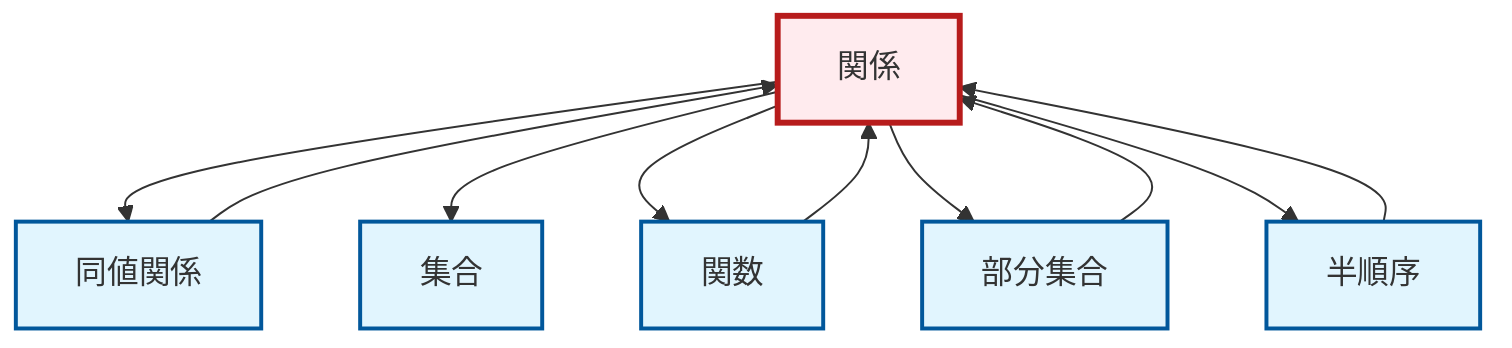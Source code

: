 graph TD
    classDef definition fill:#e1f5fe,stroke:#01579b,stroke-width:2px
    classDef theorem fill:#f3e5f5,stroke:#4a148c,stroke-width:2px
    classDef axiom fill:#fff3e0,stroke:#e65100,stroke-width:2px
    classDef example fill:#e8f5e9,stroke:#1b5e20,stroke-width:2px
    classDef current fill:#ffebee,stroke:#b71c1c,stroke-width:3px
    def-set["集合"]:::definition
    def-relation["関係"]:::definition
    def-function["関数"]:::definition
    def-partial-order["半順序"]:::definition
    def-subset["部分集合"]:::definition
    def-equivalence-relation["同値関係"]:::definition
    def-equivalence-relation --> def-relation
    def-relation --> def-equivalence-relation
    def-relation --> def-set
    def-relation --> def-function
    def-subset --> def-relation
    def-partial-order --> def-relation
    def-function --> def-relation
    def-relation --> def-subset
    def-relation --> def-partial-order
    class def-relation current